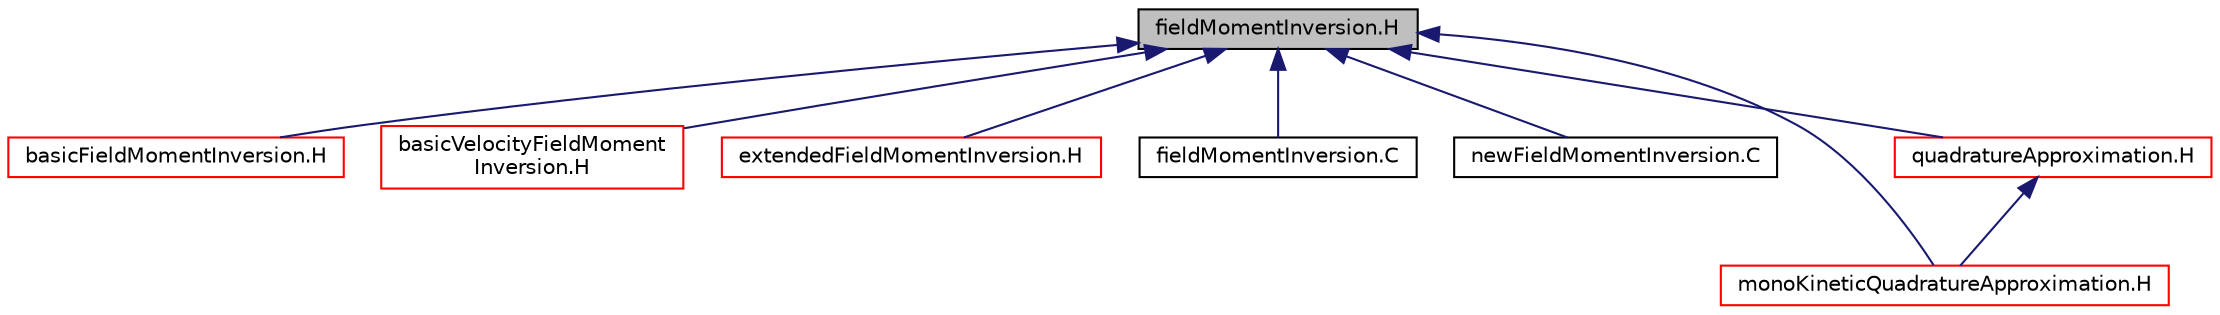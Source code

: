 digraph "fieldMomentInversion.H"
{
  bgcolor="transparent";
  edge [fontname="Helvetica",fontsize="10",labelfontname="Helvetica",labelfontsize="10"];
  node [fontname="Helvetica",fontsize="10",shape=record];
  Node31 [label="fieldMomentInversion.H",height=0.2,width=0.4,color="black", fillcolor="grey75", style="filled", fontcolor="black"];
  Node31 -> Node32 [dir="back",color="midnightblue",fontsize="10",style="solid",fontname="Helvetica"];
  Node32 [label="basicFieldMomentInversion.H",height=0.2,width=0.4,color="red",URL="$a00032.html"];
  Node31 -> Node51 [dir="back",color="midnightblue",fontsize="10",style="solid",fontname="Helvetica"];
  Node51 [label="basicVelocityFieldMoment\lInversion.H",height=0.2,width=0.4,color="red",URL="$a00038.html"];
  Node31 -> Node53 [dir="back",color="midnightblue",fontsize="10",style="solid",fontname="Helvetica"];
  Node53 [label="extendedFieldMomentInversion.H",height=0.2,width=0.4,color="red",URL="$a00044.html"];
  Node31 -> Node55 [dir="back",color="midnightblue",fontsize="10",style="solid",fontname="Helvetica"];
  Node55 [label="fieldMomentInversion.C",height=0.2,width=0.4,color="black",URL="$a00047.html"];
  Node31 -> Node56 [dir="back",color="midnightblue",fontsize="10",style="solid",fontname="Helvetica"];
  Node56 [label="newFieldMomentInversion.C",height=0.2,width=0.4,color="black",URL="$a00056.html"];
  Node31 -> Node57 [dir="back",color="midnightblue",fontsize="10",style="solid",fontname="Helvetica"];
  Node57 [label="monoKineticQuadratureApproximation.H",height=0.2,width=0.4,color="red",URL="$a00647.html"];
  Node31 -> Node60 [dir="back",color="midnightblue",fontsize="10",style="solid",fontname="Helvetica"];
  Node60 [label="quadratureApproximation.H",height=0.2,width=0.4,color="red",URL="$a00656.html"];
  Node60 -> Node57 [dir="back",color="midnightblue",fontsize="10",style="solid",fontname="Helvetica"];
}
